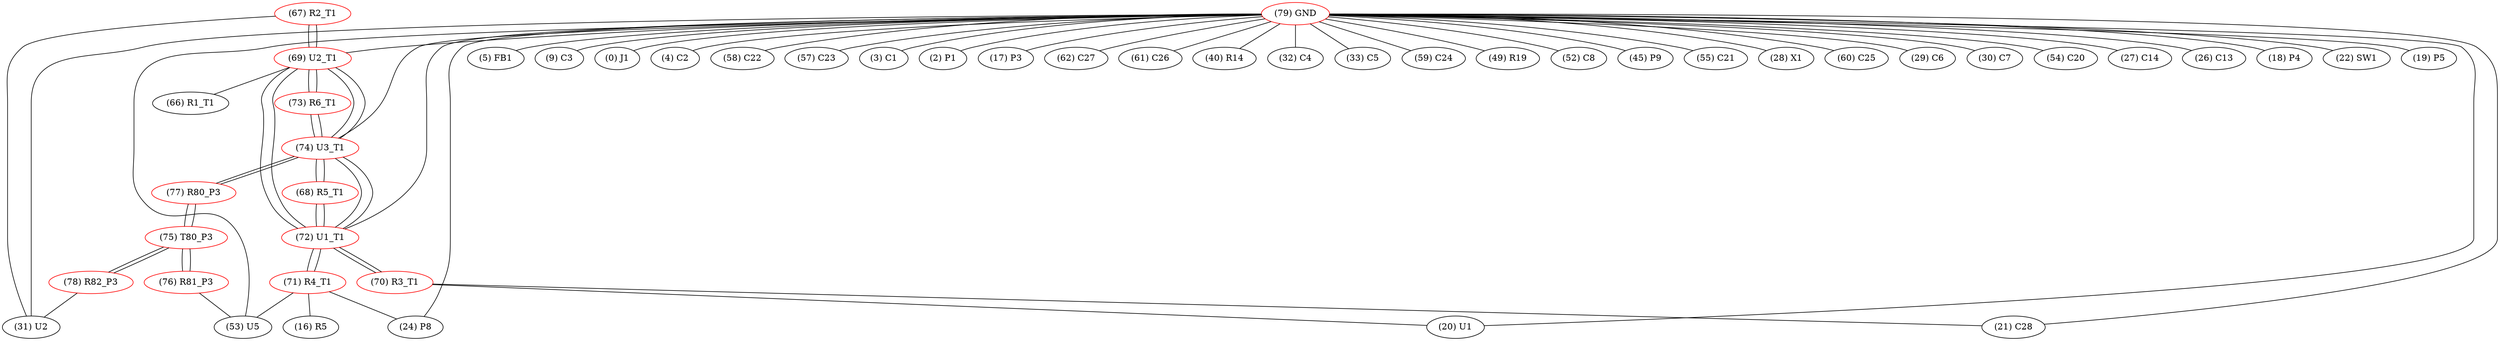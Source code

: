 graph {
	67 [label="(67) R2_T1" color=red]
	31 [label="(31) U2"]
	69 [label="(69) U2_T1"]
	68 [label="(68) R5_T1" color=red]
	74 [label="(74) U3_T1"]
	72 [label="(72) U1_T1"]
	69 [label="(69) U2_T1" color=red]
	74 [label="(74) U3_T1"]
	72 [label="(72) U1_T1"]
	67 [label="(67) R2_T1"]
	66 [label="(66) R1_T1"]
	73 [label="(73) R6_T1"]
	70 [label="(70) R3_T1" color=red]
	20 [label="(20) U1"]
	21 [label="(21) C28"]
	72 [label="(72) U1_T1"]
	71 [label="(71) R4_T1" color=red]
	16 [label="(16) R5"]
	24 [label="(24) P8"]
	53 [label="(53) U5"]
	72 [label="(72) U1_T1"]
	72 [label="(72) U1_T1" color=red]
	71 [label="(71) R4_T1"]
	69 [label="(69) U2_T1"]
	74 [label="(74) U3_T1"]
	68 [label="(68) R5_T1"]
	70 [label="(70) R3_T1"]
	73 [label="(73) R6_T1" color=red]
	74 [label="(74) U3_T1"]
	69 [label="(69) U2_T1"]
	74 [label="(74) U3_T1" color=red]
	73 [label="(73) R6_T1"]
	68 [label="(68) R5_T1"]
	69 [label="(69) U2_T1"]
	72 [label="(72) U1_T1"]
	77 [label="(77) R80_P3"]
	75 [label="(75) T80_P3" color=red]
	76 [label="(76) R81_P3"]
	78 [label="(78) R82_P3"]
	77 [label="(77) R80_P3"]
	76 [label="(76) R81_P3" color=red]
	53 [label="(53) U5"]
	75 [label="(75) T80_P3"]
	77 [label="(77) R80_P3" color=red]
	74 [label="(74) U3_T1"]
	75 [label="(75) T80_P3"]
	78 [label="(78) R82_P3" color=red]
	31 [label="(31) U2"]
	75 [label="(75) T80_P3"]
	79 [label="(79) GND" color=red]
	5 [label="(5) FB1"]
	9 [label="(9) C3"]
	0 [label="(0) J1"]
	4 [label="(4) C2"]
	58 [label="(58) C22"]
	57 [label="(57) C23"]
	3 [label="(3) C1"]
	2 [label="(2) P1"]
	17 [label="(17) P3"]
	62 [label="(62) C27"]
	61 [label="(61) C26"]
	40 [label="(40) R14"]
	32 [label="(32) C4"]
	33 [label="(33) C5"]
	53 [label="(53) U5"]
	59 [label="(59) C24"]
	49 [label="(49) R19"]
	52 [label="(52) C8"]
	45 [label="(45) P9"]
	55 [label="(55) C21"]
	28 [label="(28) X1"]
	60 [label="(60) C25"]
	29 [label="(29) C6"]
	30 [label="(30) C7"]
	54 [label="(54) C20"]
	27 [label="(27) C14"]
	26 [label="(26) C13"]
	31 [label="(31) U2"]
	20 [label="(20) U1"]
	24 [label="(24) P8"]
	21 [label="(21) C28"]
	18 [label="(18) P4"]
	22 [label="(22) SW1"]
	19 [label="(19) P5"]
	74 [label="(74) U3_T1"]
	72 [label="(72) U1_T1"]
	69 [label="(69) U2_T1"]
	67 -- 31
	67 -- 69
	68 -- 74
	68 -- 72
	69 -- 74
	69 -- 72
	69 -- 67
	69 -- 66
	69 -- 73
	70 -- 20
	70 -- 21
	70 -- 72
	71 -- 16
	71 -- 24
	71 -- 53
	71 -- 72
	72 -- 71
	72 -- 69
	72 -- 74
	72 -- 68
	72 -- 70
	73 -- 74
	73 -- 69
	74 -- 73
	74 -- 68
	74 -- 69
	74 -- 72
	74 -- 77
	75 -- 76
	75 -- 78
	75 -- 77
	76 -- 53
	76 -- 75
	77 -- 74
	77 -- 75
	78 -- 31
	78 -- 75
	79 -- 5
	79 -- 9
	79 -- 0
	79 -- 4
	79 -- 58
	79 -- 57
	79 -- 3
	79 -- 2
	79 -- 17
	79 -- 62
	79 -- 61
	79 -- 40
	79 -- 32
	79 -- 33
	79 -- 53
	79 -- 59
	79 -- 49
	79 -- 52
	79 -- 45
	79 -- 55
	79 -- 28
	79 -- 60
	79 -- 29
	79 -- 30
	79 -- 54
	79 -- 27
	79 -- 26
	79 -- 31
	79 -- 20
	79 -- 24
	79 -- 21
	79 -- 18
	79 -- 22
	79 -- 19
	79 -- 74
	79 -- 72
	79 -- 69
}